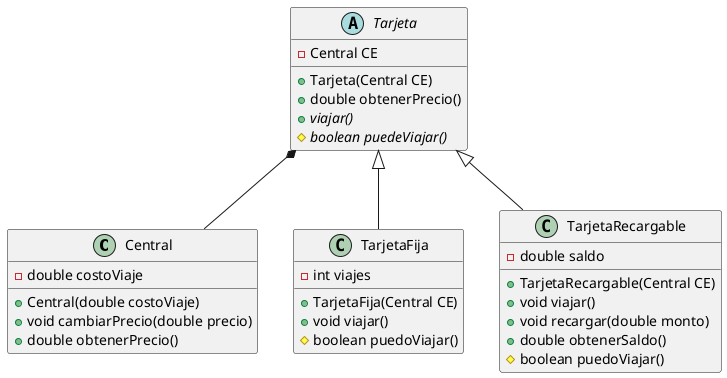 @startuml
'https://plantuml.com/sequence-diagram


class Central {
    -double costoViaje
    +Central(double costoViaje)
    +void cambiarPrecio(double precio)
    +double obtenerPrecio()
}

' Defino viaje() en el padre yq los hijos usan el mismo method
abstract class Tarjeta {
    -Central CE
    +Tarjeta(Central CE)
    ' necesito poder acceder al precio desde tarjetaRecargable => primero se lo pido a central
    +double obtenerPrecio()
    +{abstract} viajar()
    ' un method se puede hacer protegido, así los hijos pueden acceder y reescribir
    #{abstract} boolean puedeViajar()
}

' Redefino viajar() pués es distinto el method en c/u
' En una pregunta saldo y en la otra si quedan viajes
class TarjetaFija {
    -int viajes
    +TarjetaFija(Central CE)
    +void viajar()
    #boolean puedoViajar()
}

class TarjetaRecargable {
    -double saldo
    +TarjetaRecargable(Central CE)
    +void viajar()
    +void recargar(double monto)
    +double obtenerSaldo()
    #boolean puedoViajar()
}

Tarjeta *-- Central
Tarjeta <|-- TarjetaFija
Tarjeta <|-- TarjetaRecargable

@enduml